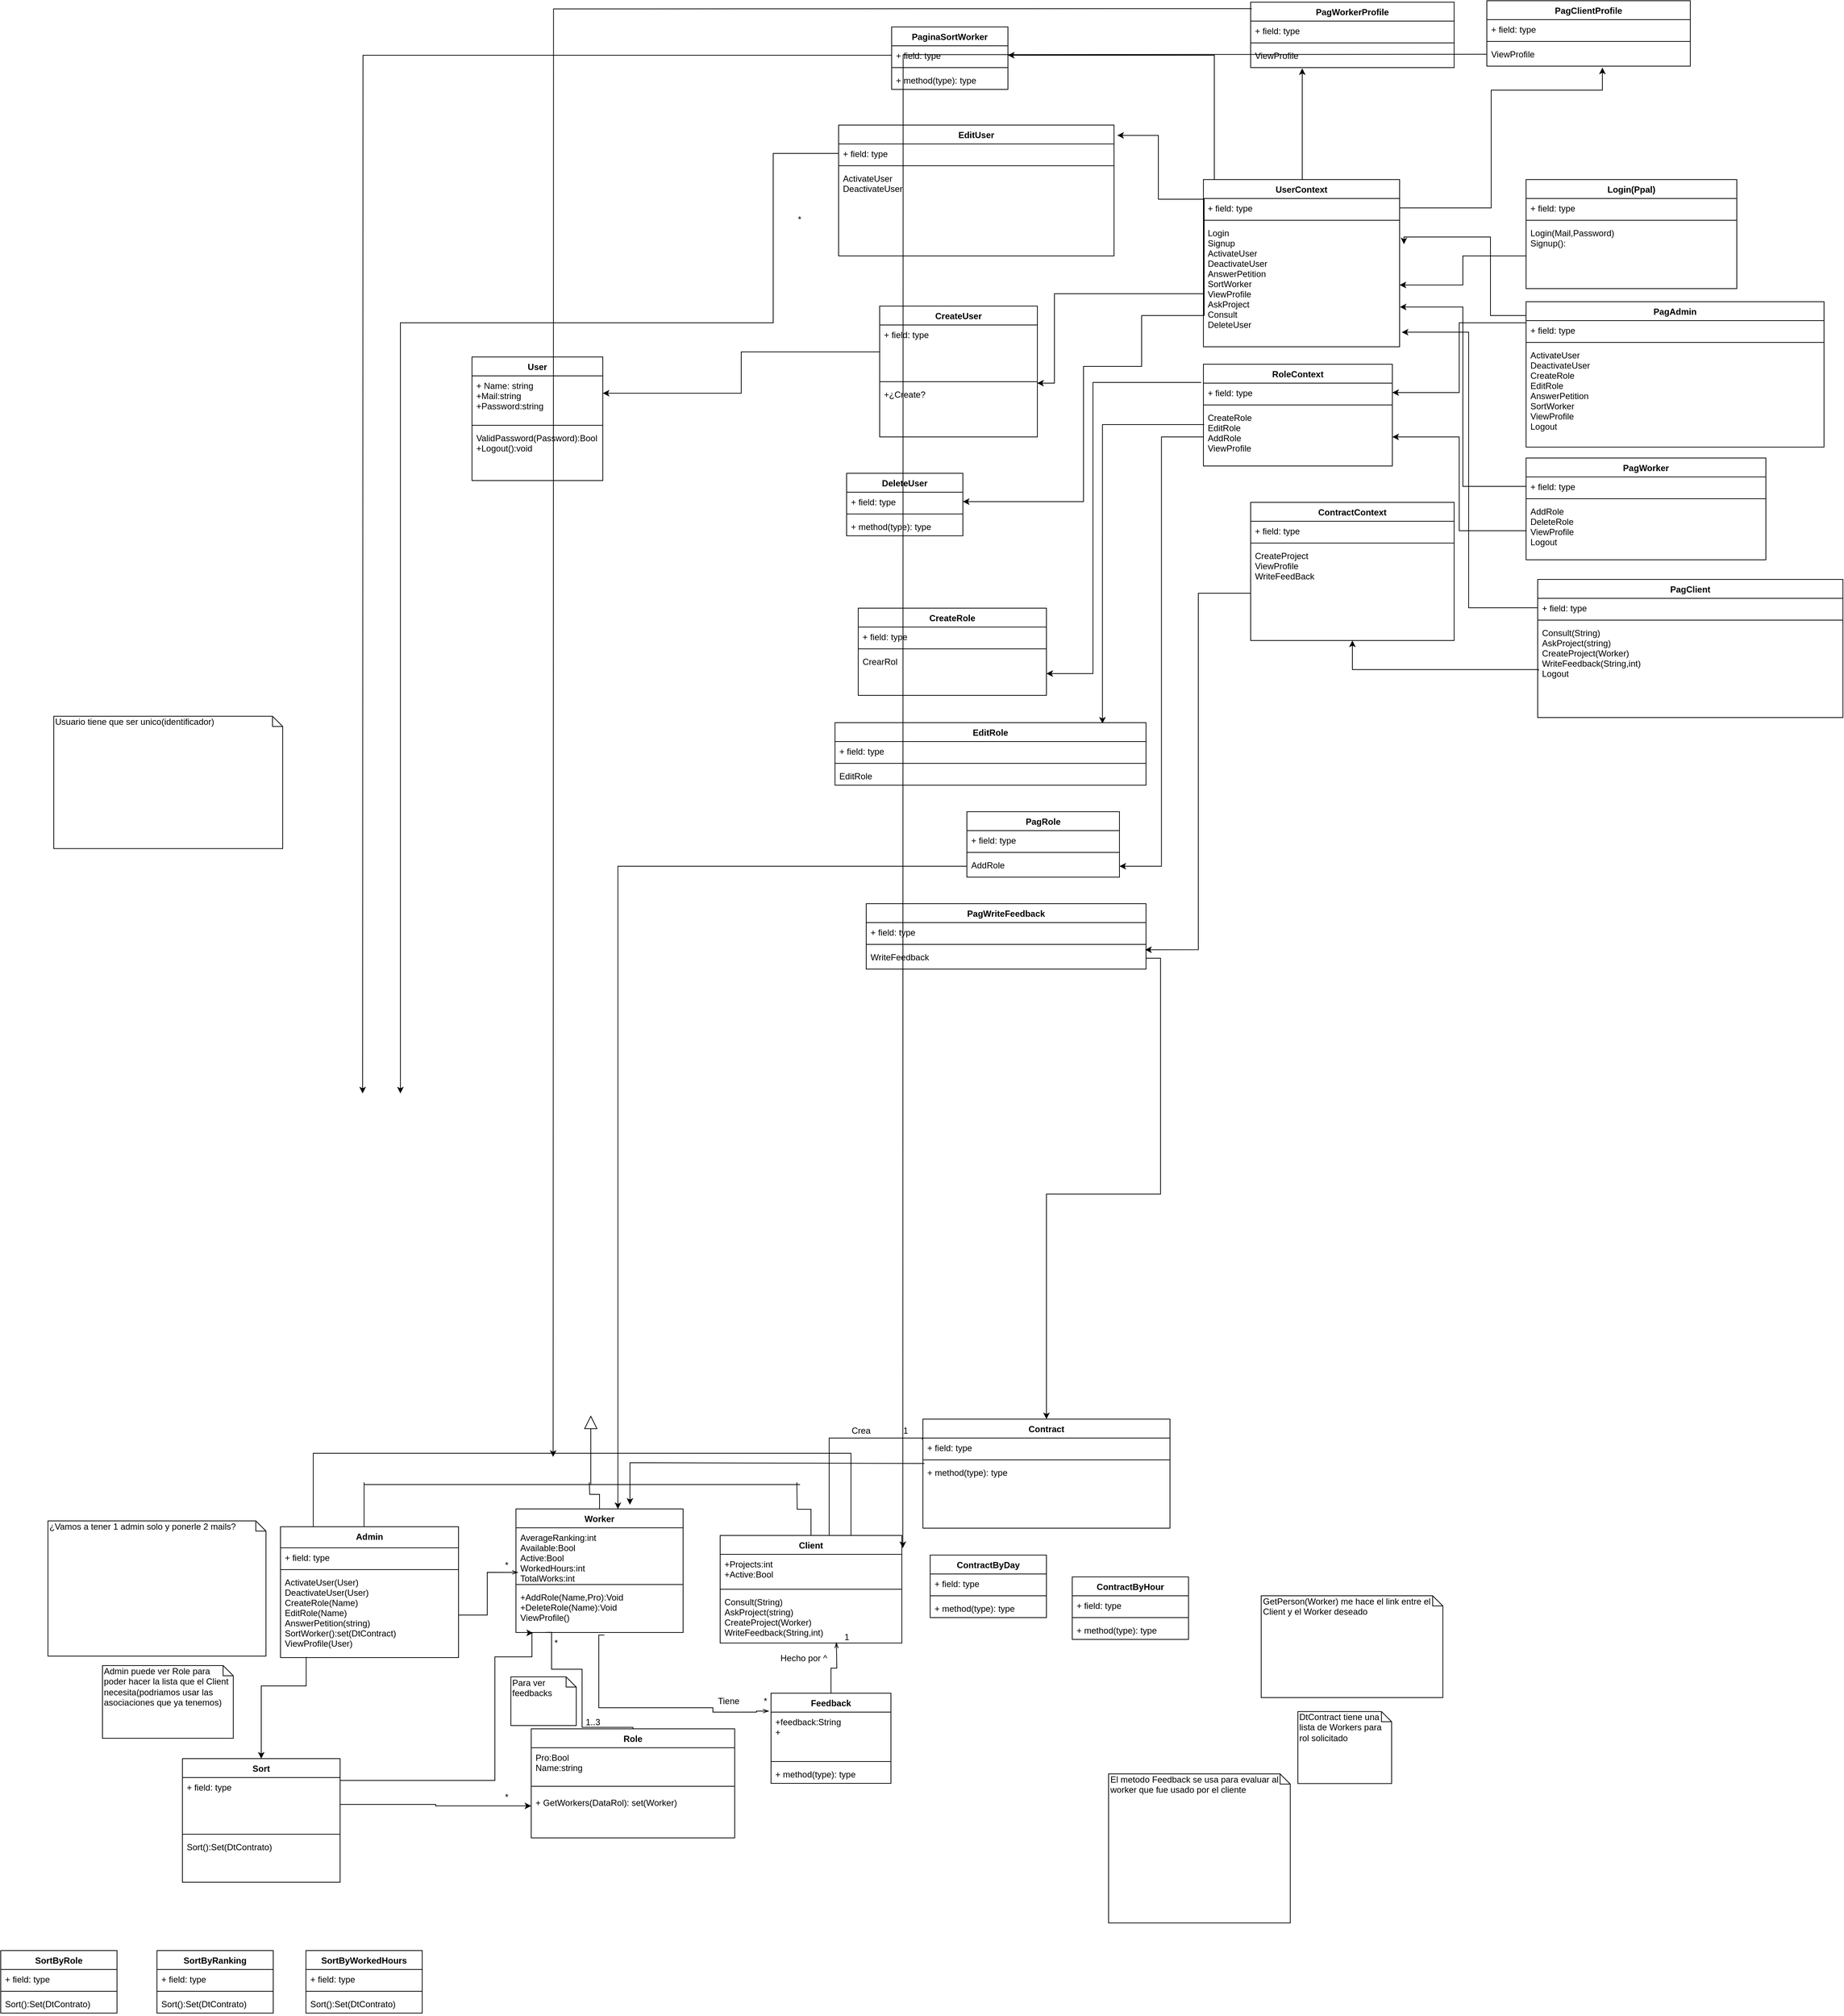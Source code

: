 <mxfile version="10.6.7" type="device"><diagram id="SDJkYluCiTzwaR56uqzN" name="Page-1"><mxGraphModel dx="2346" dy="1721" grid="1" gridSize="10" guides="1" tooltips="1" connect="1" arrows="1" fold="1" page="1" pageScale="1" pageWidth="850" pageHeight="1100" math="0" shadow="0"><root><mxCell id="0"/><mxCell id="1" parent="0"/><mxCell id="5q09OxSUYwtpQelPZ46q-1" value="User" style="swimlane;fontStyle=1;align=center;verticalAlign=top;childLayout=stackLayout;horizontal=1;startSize=26;horizontalStack=0;resizeParent=1;resizeParentMax=0;resizeLast=0;collapsible=1;marginBottom=0;" parent="1" vertex="1"><mxGeometry x="-41.5" y="257" width="180" height="170" as="geometry"/></mxCell><mxCell id="5q09OxSUYwtpQelPZ46q-2" value="+ Name: string&#10;+Mail:string&#10;+Password:string&#10;" style="text;strokeColor=none;fillColor=none;align=left;verticalAlign=top;spacingLeft=4;spacingRight=4;overflow=hidden;rotatable=0;points=[[0,0.5],[1,0.5]];portConstraint=eastwest;" parent="5q09OxSUYwtpQelPZ46q-1" vertex="1"><mxGeometry y="26" width="180" height="64" as="geometry"/></mxCell><mxCell id="5q09OxSUYwtpQelPZ46q-3" value="" style="line;strokeWidth=1;fillColor=none;align=left;verticalAlign=middle;spacingTop=-1;spacingLeft=3;spacingRight=3;rotatable=0;labelPosition=right;points=[];portConstraint=eastwest;" parent="5q09OxSUYwtpQelPZ46q-1" vertex="1"><mxGeometry y="90" width="180" height="8" as="geometry"/></mxCell><mxCell id="5q09OxSUYwtpQelPZ46q-4" value="ValidPassword(Password):Bool&#10;+Logout():void&#10;" style="text;strokeColor=none;fillColor=none;align=left;verticalAlign=top;spacingLeft=4;spacingRight=4;overflow=hidden;rotatable=0;points=[[0,0.5],[1,0.5]];portConstraint=eastwest;" parent="5q09OxSUYwtpQelPZ46q-1" vertex="1"><mxGeometry y="98" width="180" height="72" as="geometry"/></mxCell><mxCell id="5q09OxSUYwtpQelPZ46q-5" value="&lt;br&gt;&lt;br&gt;" style="endArrow=block;endSize=16;endFill=0;html=1;entryX=0.513;entryY=1.069;entryDx=0;entryDy=0;entryPerimeter=0;" parent="1" edge="1"><mxGeometry width="160" relative="1" as="geometry"><mxPoint x="122" y="1808" as="sourcePoint"/><mxPoint x="122" y="1713" as="targetPoint"/></mxGeometry></mxCell><mxCell id="5q09OxSUYwtpQelPZ46q-10" value="" style="endArrow=none;html=1;" parent="1" edge="1"><mxGeometry width="50" height="50" relative="1" as="geometry"><mxPoint x="-190" y="1808" as="sourcePoint"/><mxPoint x="410" y="1808" as="targetPoint"/></mxGeometry></mxCell><mxCell id="5q09OxSUYwtpQelPZ46q-26" value="" style="edgeStyle=orthogonalEdgeStyle;rounded=0;orthogonalLoop=1;jettySize=auto;html=1;endArrow=none;endFill=0;" parent="1" source="5q09OxSUYwtpQelPZ46q-12" edge="1"><mxGeometry relative="1" as="geometry"><mxPoint x="-190" y="1805" as="targetPoint"/><Array as="points"><mxPoint x="-190" y="1815"/></Array></mxGeometry></mxCell><mxCell id="5q09OxSUYwtpQelPZ46q-35" value="" style="edgeStyle=orthogonalEdgeStyle;rounded=0;orthogonalLoop=1;jettySize=auto;html=1;endArrow=none;endFill=0;" parent="1" source="5q09OxSUYwtpQelPZ46q-27" edge="1"><mxGeometry relative="1" as="geometry"><mxPoint x="120" y="1805" as="targetPoint"/></mxGeometry></mxCell><mxCell id="5q09OxSUYwtpQelPZ46q-27" value="Worker" style="swimlane;fontStyle=1;align=center;verticalAlign=top;childLayout=stackLayout;horizontal=1;startSize=26;horizontalStack=0;resizeParent=1;resizeParentMax=0;resizeLast=0;collapsible=1;marginBottom=0;" parent="1" vertex="1"><mxGeometry x="19" y="1841.5" width="230" height="170" as="geometry"/></mxCell><mxCell id="5q09OxSUYwtpQelPZ46q-28" value="AverageRanking:int&#10;Available:Bool&#10;Active:Bool&#10;WorkedHours:int&#10;TotalWorks:int&#10;&#10;" style="text;strokeColor=none;fillColor=none;align=left;verticalAlign=top;spacingLeft=4;spacingRight=4;overflow=hidden;rotatable=0;points=[[0,0.5],[1,0.5]];portConstraint=eastwest;" parent="5q09OxSUYwtpQelPZ46q-27" vertex="1"><mxGeometry y="26" width="230" height="74" as="geometry"/></mxCell><mxCell id="5q09OxSUYwtpQelPZ46q-29" value="" style="line;strokeWidth=1;fillColor=none;align=left;verticalAlign=middle;spacingTop=-1;spacingLeft=3;spacingRight=3;rotatable=0;labelPosition=right;points=[];portConstraint=eastwest;" parent="5q09OxSUYwtpQelPZ46q-27" vertex="1"><mxGeometry y="100" width="230" height="8" as="geometry"/></mxCell><mxCell id="5q09OxSUYwtpQelPZ46q-30" value="+AddRole(Name,Pro):Void&#10;+DeleteRole(Name):Void&#10;ViewProfile()" style="text;strokeColor=none;fillColor=none;align=left;verticalAlign=top;spacingLeft=4;spacingRight=4;overflow=hidden;rotatable=0;points=[[0,0.5],[1,0.5]];portConstraint=eastwest;" parent="5q09OxSUYwtpQelPZ46q-27" vertex="1"><mxGeometry y="108" width="230" height="62" as="geometry"/></mxCell><mxCell id="5q09OxSUYwtpQelPZ46q-89" style="edgeStyle=orthogonalEdgeStyle;rounded=0;orthogonalLoop=1;jettySize=auto;html=1;exitX=0.5;exitY=0;exitDx=0;exitDy=0;startArrow=none;startFill=0;endArrow=none;endFill=0;" parent="1" source="5q09OxSUYwtpQelPZ46q-36" edge="1"><mxGeometry relative="1" as="geometry"><mxPoint x="405.529" y="1805" as="targetPoint"/></mxGeometry></mxCell><mxCell id="k8MaMHGygyyiRWq4Le-P-3" style="edgeStyle=orthogonalEdgeStyle;rounded=0;orthogonalLoop=1;jettySize=auto;html=1;exitX=0.75;exitY=0;exitDx=0;exitDy=0;entryX=0.184;entryY=0.009;entryDx=0;entryDy=0;entryPerimeter=0;endArrow=none;endFill=0;" parent="1" source="5q09OxSUYwtpQelPZ46q-36" target="5q09OxSUYwtpQelPZ46q-12" edge="1"><mxGeometry relative="1" as="geometry"><Array as="points"><mxPoint x="480" y="1765"/><mxPoint x="-260" y="1765"/></Array></mxGeometry></mxCell><mxCell id="50Mh4U7ZmOXtQYmtyxgU-5" style="edgeStyle=orthogonalEdgeStyle;rounded=0;orthogonalLoop=1;jettySize=auto;html=1;entryX=-0.002;entryY=0.088;entryDx=0;entryDy=0;entryPerimeter=0;endArrow=none;endFill=0;" parent="1" source="5q09OxSUYwtpQelPZ46q-36" target="50Mh4U7ZmOXtQYmtyxgU-2" edge="1"><mxGeometry relative="1" as="geometry"><mxPoint x="559" y="1744" as="targetPoint"/><Array as="points"><mxPoint x="450" y="1744"/><mxPoint x="578" y="1744"/></Array></mxGeometry></mxCell><mxCell id="5q09OxSUYwtpQelPZ46q-36" value="Client" style="swimlane;fontStyle=1;align=center;verticalAlign=top;childLayout=stackLayout;horizontal=1;startSize=26;horizontalStack=0;resizeParent=1;resizeParentMax=0;resizeLast=0;collapsible=1;marginBottom=0;" parent="1" vertex="1"><mxGeometry x="300" y="1878" width="250" height="148" as="geometry"/></mxCell><mxCell id="5q09OxSUYwtpQelPZ46q-37" value="+Projects:int&#10;+Active:Bool&#10;" style="text;strokeColor=none;fillColor=none;align=left;verticalAlign=top;spacingLeft=4;spacingRight=4;overflow=hidden;rotatable=0;points=[[0,0.5],[1,0.5]];portConstraint=eastwest;" parent="5q09OxSUYwtpQelPZ46q-36" vertex="1"><mxGeometry y="26" width="250" height="44" as="geometry"/></mxCell><mxCell id="5q09OxSUYwtpQelPZ46q-38" value="" style="line;strokeWidth=1;fillColor=none;align=left;verticalAlign=middle;spacingTop=-1;spacingLeft=3;spacingRight=3;rotatable=0;labelPosition=right;points=[];portConstraint=eastwest;" parent="5q09OxSUYwtpQelPZ46q-36" vertex="1"><mxGeometry y="70" width="250" height="8" as="geometry"/></mxCell><mxCell id="5q09OxSUYwtpQelPZ46q-39" value="Consult(String)&#10;AskProject(string)&#10;CreateProject(Worker)&#10;WriteFeedback(String,int)&#10;&#10;" style="text;strokeColor=none;fillColor=none;align=left;verticalAlign=top;spacingLeft=4;spacingRight=4;overflow=hidden;rotatable=0;points=[[0,0.5],[1,0.5]];portConstraint=eastwest;" parent="5q09OxSUYwtpQelPZ46q-36" vertex="1"><mxGeometry y="78" width="250" height="70" as="geometry"/></mxCell><mxCell id="5q09OxSUYwtpQelPZ46q-85" style="edgeStyle=orthogonalEdgeStyle;rounded=0;orthogonalLoop=1;jettySize=auto;html=1;exitX=0.5;exitY=0;exitDx=0;exitDy=0;entryX=0.177;entryY=0.997;entryDx=0;entryDy=0;entryPerimeter=0;startArrow=none;startFill=0;endArrow=none;endFill=0;" parent="1" source="5q09OxSUYwtpQelPZ46q-53" target="5q09OxSUYwtpQelPZ46q-30" edge="1"><mxGeometry relative="1" as="geometry"><Array as="points"><mxPoint x="110" y="2142"/><mxPoint x="110" y="2062"/><mxPoint x="68" y="2062"/></Array></mxGeometry></mxCell><mxCell id="5q09OxSUYwtpQelPZ46q-62" value="1..3" style="text;html=1;resizable=0;points=[];autosize=1;align=left;verticalAlign=top;spacingTop=-4;" parent="1" vertex="1"><mxGeometry x="113" y="2125" width="40" height="20" as="geometry"/></mxCell><mxCell id="5q09OxSUYwtpQelPZ46q-64" value="Feedback" style="swimlane;fontStyle=1;align=center;verticalAlign=top;childLayout=stackLayout;horizontal=1;startSize=26;horizontalStack=0;resizeParent=1;resizeParentMax=0;resizeLast=0;collapsible=1;marginBottom=0;" parent="1" vertex="1"><mxGeometry x="370" y="2095" width="165" height="124" as="geometry"/></mxCell><mxCell id="5q09OxSUYwtpQelPZ46q-65" value="+feedback:String&#10;+&#10;" style="text;strokeColor=none;fillColor=none;align=left;verticalAlign=top;spacingLeft=4;spacingRight=4;overflow=hidden;rotatable=0;points=[[0,0.5],[1,0.5]];portConstraint=eastwest;" parent="5q09OxSUYwtpQelPZ46q-64" vertex="1"><mxGeometry y="26" width="165" height="64" as="geometry"/></mxCell><mxCell id="5q09OxSUYwtpQelPZ46q-66" value="" style="line;strokeWidth=1;fillColor=none;align=left;verticalAlign=middle;spacingTop=-1;spacingLeft=3;spacingRight=3;rotatable=0;labelPosition=right;points=[];portConstraint=eastwest;" parent="5q09OxSUYwtpQelPZ46q-64" vertex="1"><mxGeometry y="90" width="165" height="8" as="geometry"/></mxCell><mxCell id="5q09OxSUYwtpQelPZ46q-67" value="+ method(type): type" style="text;strokeColor=none;fillColor=none;align=left;verticalAlign=top;spacingLeft=4;spacingRight=4;overflow=hidden;rotatable=0;points=[[0,0.5],[1,0.5]];portConstraint=eastwest;" parent="5q09OxSUYwtpQelPZ46q-64" vertex="1"><mxGeometry y="98" width="165" height="26" as="geometry"/></mxCell><mxCell id="5q09OxSUYwtpQelPZ46q-75" value="*" style="text;html=1;resizable=0;points=[];autosize=1;align=left;verticalAlign=top;spacingTop=-4;" parent="1" vertex="1"><mxGeometry x="358" y="2096" width="20" height="20" as="geometry"/></mxCell><mxCell id="5q09OxSUYwtpQelPZ46q-76" value="Hecho por ^" style="text;html=1;resizable=0;points=[];autosize=1;align=left;verticalAlign=top;spacingTop=-4;" parent="1" vertex="1"><mxGeometry x="381" y="2037" width="80" height="20" as="geometry"/></mxCell><mxCell id="5q09OxSUYwtpQelPZ46q-77" value="Tiene&amp;nbsp;" style="text;html=1;resizable=0;points=[];autosize=1;align=left;verticalAlign=top;spacingTop=-4;" parent="1" vertex="1"><mxGeometry x="295" y="2096" width="50" height="20" as="geometry"/></mxCell><mxCell id="5q09OxSUYwtpQelPZ46q-87" style="edgeStyle=orthogonalEdgeStyle;rounded=0;orthogonalLoop=1;jettySize=auto;html=1;exitX=1;exitY=0.5;exitDx=0;exitDy=0;entryX=0.013;entryY=0.829;entryDx=0;entryDy=0;entryPerimeter=0;startArrow=none;startFill=0;endArrow=openThin;endFill=0;" parent="1" source="5q09OxSUYwtpQelPZ46q-15" target="5q09OxSUYwtpQelPZ46q-28" edge="1"><mxGeometry relative="1" as="geometry"/></mxCell><mxCell id="5q09OxSUYwtpQelPZ46q-88" value="*" style="text;html=1;resizable=0;points=[];autosize=1;align=left;verticalAlign=top;spacingTop=-4;" parent="1" vertex="1"><mxGeometry x="2" y="1909" width="20" height="20" as="geometry"/></mxCell><mxCell id="5q09OxSUYwtpQelPZ46q-90" value="DtContract&amp;nbsp;tiene una lista de Workers para rol solicitado" style="shape=note;whiteSpace=wrap;html=1;size=14;verticalAlign=top;align=left;spacingTop=-6;" parent="1" vertex="1"><mxGeometry x="1095" y="2120.229" width="129" height="99" as="geometry"/></mxCell><mxCell id="TyFhL4nCGPg7oJpDTBno-4" value="Admin puede ver Role para poder hacer la lista que el Client necesita(podriamos usar las asociaciones que ya tenemos)" style="shape=note;whiteSpace=wrap;html=1;size=14;verticalAlign=top;align=left;spacingTop=-6;" parent="1" vertex="1"><mxGeometry x="-550" y="2057" width="180" height="100" as="geometry"/></mxCell><mxCell id="5q09OxSUYwtpQelPZ46q-73" value="1" style="text;html=1;resizable=0;points=[];autosize=1;align=left;verticalAlign=top;spacingTop=-4;" parent="1" vertex="1"><mxGeometry x="469" y="2007.5" width="20" height="20" as="geometry"/></mxCell><mxCell id="TyFhL4nCGPg7oJpDTBno-5" style="edgeStyle=orthogonalEdgeStyle;rounded=0;orthogonalLoop=1;jettySize=auto;html=1;exitX=0.5;exitY=0;exitDx=0;exitDy=0;startArrow=none;startFill=0;endArrow=openThin;endFill=0;" parent="1" source="5q09OxSUYwtpQelPZ46q-64" edge="1"><mxGeometry relative="1" as="geometry"><mxPoint x="410" y="2099" as="sourcePoint"/><mxPoint x="460" y="2025" as="targetPoint"/></mxGeometry></mxCell><mxCell id="k8MaMHGygyyiRWq4Le-P-5" value="El metodo Feedback se usa para evaluar al worker que fue usado por el cliente" style="shape=note;whiteSpace=wrap;html=1;size=14;verticalAlign=top;align=left;spacingTop=-6;" parent="1" vertex="1"><mxGeometry x="834.5" y="2206" width="250" height="205" as="geometry"/></mxCell><mxCell id="k8MaMHGygyyiRWq4Le-P-8" value="GetPerson(Worker) me hace el link entre el Client y el Worker deseado" style="shape=note;whiteSpace=wrap;html=1;size=14;verticalAlign=top;align=left;spacingTop=-6;" parent="1" vertex="1"><mxGeometry x="1044.5" y="1961" width="250" height="140" as="geometry"/></mxCell><mxCell id="k8MaMHGygyyiRWq4Le-P-9" value="Usuario tiene que ser unico(identificador)" style="shape=note;whiteSpace=wrap;html=1;size=14;verticalAlign=top;align=left;spacingTop=-6;" parent="1" vertex="1"><mxGeometry x="-617" y="751.214" width="315" height="182" as="geometry"/></mxCell><mxCell id="k8MaMHGygyyiRWq4Le-P-13" style="edgeStyle=orthogonalEdgeStyle;rounded=0;orthogonalLoop=1;jettySize=auto;html=1;entryX=0.529;entryY=1.057;entryDx=0;entryDy=0;entryPerimeter=0;startArrow=openThin;startFill=0;endArrow=none;endFill=0;exitX=-0.017;exitY=-0.022;exitDx=0;exitDy=0;exitPerimeter=0;" parent="1" source="5q09OxSUYwtpQelPZ46q-65" target="5q09OxSUYwtpQelPZ46q-30" edge="1"><mxGeometry relative="1" as="geometry"><mxPoint x="310" y="2120" as="sourcePoint"/><Array as="points"><mxPoint x="350" y="2119"/><mxPoint x="350" y="2121"/><mxPoint x="290" y="2121"/><mxPoint x="290" y="2115"/><mxPoint x="133" y="2115"/></Array></mxGeometry></mxCell><mxCell id="k8MaMHGygyyiRWq4Le-P-15" value="" style="group" parent="1" vertex="1" connectable="0"><mxGeometry x="-305" y="1866" width="625" height="500" as="geometry"/></mxCell><mxCell id="5q09OxSUYwtpQelPZ46q-12" value="Admin" style="swimlane;fontStyle=1;align=center;verticalAlign=top;childLayout=stackLayout;horizontal=1;startSize=29;horizontalStack=0;resizeParent=1;resizeParentMax=0;resizeLast=0;collapsible=1;marginBottom=0;" parent="k8MaMHGygyyiRWq4Le-P-15" vertex="1"><mxGeometry width="245" height="180" as="geometry"/></mxCell><mxCell id="5q09OxSUYwtpQelPZ46q-13" value="+ field: type" style="text;strokeColor=none;fillColor=none;align=left;verticalAlign=top;spacingLeft=4;spacingRight=4;overflow=hidden;rotatable=0;points=[[0,0.5],[1,0.5]];portConstraint=eastwest;" parent="5q09OxSUYwtpQelPZ46q-12" vertex="1"><mxGeometry y="29" width="245" height="26" as="geometry"/></mxCell><mxCell id="5q09OxSUYwtpQelPZ46q-14" value="" style="line;strokeWidth=1;fillColor=none;align=left;verticalAlign=middle;spacingTop=-1;spacingLeft=3;spacingRight=3;rotatable=0;labelPosition=right;points=[];portConstraint=eastwest;" parent="5q09OxSUYwtpQelPZ46q-12" vertex="1"><mxGeometry y="55" width="245" height="8" as="geometry"/></mxCell><mxCell id="5q09OxSUYwtpQelPZ46q-15" value="ActivateUser(User)&#10;DeactivateUser(User)&#10;CreateRole(Name)&#10;EditRole(Name)&#10;AnswerPetition(string)&#10;SortWorker():set(DtContract)&#10;ViewProfile(User)&#10;&#10;" style="text;strokeColor=none;fillColor=none;align=left;verticalAlign=top;spacingLeft=4;spacingRight=4;overflow=hidden;rotatable=0;points=[[0,0.5],[1,0.5]];portConstraint=eastwest;" parent="5q09OxSUYwtpQelPZ46q-12" vertex="1"><mxGeometry y="63" width="245" height="117" as="geometry"/></mxCell><mxCell id="5q09OxSUYwtpQelPZ46q-53" value="Role" style="swimlane;fontStyle=1;align=center;verticalAlign=top;childLayout=stackLayout;horizontal=1;startSize=26;horizontalStack=0;resizeParent=1;resizeParentMax=0;resizeLast=0;collapsible=1;marginBottom=0;" parent="k8MaMHGygyyiRWq4Le-P-15" vertex="1"><mxGeometry x="345" y="278" width="280" height="150" as="geometry"/></mxCell><mxCell id="5q09OxSUYwtpQelPZ46q-54" value="Pro:Bool&#10;Name:string&#10;" style="text;strokeColor=none;fillColor=none;align=left;verticalAlign=top;spacingLeft=4;spacingRight=4;overflow=hidden;rotatable=0;points=[[0,0.5],[1,0.5]];portConstraint=eastwest;" parent="5q09OxSUYwtpQelPZ46q-53" vertex="1"><mxGeometry y="26" width="280" height="44" as="geometry"/></mxCell><mxCell id="5q09OxSUYwtpQelPZ46q-55" value="" style="line;strokeWidth=1;fillColor=none;align=left;verticalAlign=middle;spacingTop=-1;spacingLeft=3;spacingRight=3;rotatable=0;labelPosition=right;points=[];portConstraint=eastwest;" parent="5q09OxSUYwtpQelPZ46q-53" vertex="1"><mxGeometry y="70" width="280" height="18" as="geometry"/></mxCell><mxCell id="5q09OxSUYwtpQelPZ46q-56" value="+ GetWorkers(DataRol): set(Worker)&#10;&#10;" style="text;strokeColor=none;fillColor=none;align=left;verticalAlign=top;spacingLeft=4;spacingRight=4;overflow=hidden;rotatable=0;points=[[0,0.5],[1,0.5]];portConstraint=eastwest;" parent="5q09OxSUYwtpQelPZ46q-53" vertex="1"><mxGeometry y="88" width="280" height="62" as="geometry"/></mxCell><mxCell id="k8MaMHGygyyiRWq4Le-P-14" value="*" style="text;html=1;resizable=0;points=[];autosize=1;align=left;verticalAlign=top;spacingTop=-4;" parent="k8MaMHGygyyiRWq4Le-P-15" vertex="1"><mxGeometry x="307" y="362" width="20" height="20" as="geometry"/></mxCell><mxCell id="TyFhL4nCGPg7oJpDTBno-1" value="Para ver feedbacks" style="shape=note;whiteSpace=wrap;html=1;size=14;verticalAlign=top;align=left;spacingTop=-6;" parent="k8MaMHGygyyiRWq4Le-P-15" vertex="1"><mxGeometry x="317" y="206.5" width="90" height="67" as="geometry"/></mxCell><mxCell id="5q09OxSUYwtpQelPZ46q-63" value="*" style="text;html=1;resizable=0;points=[];autosize=1;align=left;verticalAlign=top;spacingTop=-4;" parent="k8MaMHGygyyiRWq4Le-P-15" vertex="1"><mxGeometry x="375" y="150" width="20" height="20" as="geometry"/></mxCell><mxCell id="k8MaMHGygyyiRWq4Le-P-21" value="¿Vamos a tener 1 admin solo y ponerle 2 mails?" style="shape=note;whiteSpace=wrap;html=1;size=14;verticalAlign=top;align=left;spacingTop=-6;" parent="1" vertex="1"><mxGeometry x="-625" y="1858" width="300" height="186" as="geometry"/></mxCell><mxCell id="50Mh4U7ZmOXtQYmtyxgU-26" style="edgeStyle=orthogonalEdgeStyle;rounded=0;orthogonalLoop=1;jettySize=auto;html=1;entryX=0.144;entryY=0.994;entryDx=0;entryDy=0;entryPerimeter=0;startArrow=classic;startFill=1;endArrow=none;endFill=0;" parent="1" source="kARqLUttwAQogrcN5J3Q-1" target="5q09OxSUYwtpQelPZ46q-15" edge="1"><mxGeometry relative="1" as="geometry"><Array as="points"><mxPoint x="-331" y="2085"/><mxPoint x="-270" y="2085"/></Array></mxGeometry></mxCell><mxCell id="kARqLUttwAQogrcN5J3Q-1" value="Sort" style="swimlane;fontStyle=1;align=center;verticalAlign=top;childLayout=stackLayout;horizontal=1;startSize=26;horizontalStack=0;resizeParent=1;resizeParentMax=0;resizeLast=0;collapsible=1;marginBottom=0;" parent="1" vertex="1"><mxGeometry x="-440" y="2185" width="217" height="170" as="geometry"/></mxCell><mxCell id="kARqLUttwAQogrcN5J3Q-2" value="+ field: type&#10;" style="text;strokeColor=none;fillColor=none;align=left;verticalAlign=top;spacingLeft=4;spacingRight=4;overflow=hidden;rotatable=0;points=[[0,0.5],[1,0.5]];portConstraint=eastwest;" parent="kARqLUttwAQogrcN5J3Q-1" vertex="1"><mxGeometry y="26" width="217" height="74" as="geometry"/></mxCell><mxCell id="kARqLUttwAQogrcN5J3Q-3" value="" style="line;strokeWidth=1;fillColor=none;align=left;verticalAlign=middle;spacingTop=-1;spacingLeft=3;spacingRight=3;rotatable=0;labelPosition=right;points=[];portConstraint=eastwest;" parent="kARqLUttwAQogrcN5J3Q-1" vertex="1"><mxGeometry y="100" width="217" height="8" as="geometry"/></mxCell><mxCell id="kARqLUttwAQogrcN5J3Q-4" value="Sort():Set(DtContrato)&#10;" style="text;strokeColor=none;fillColor=none;align=left;verticalAlign=top;spacingLeft=4;spacingRight=4;overflow=hidden;rotatable=0;points=[[0,0.5],[1,0.5]];portConstraint=eastwest;" parent="kARqLUttwAQogrcN5J3Q-1" vertex="1"><mxGeometry y="108" width="217" height="62" as="geometry"/></mxCell><mxCell id="kARqLUttwAQogrcN5J3Q-12" value="CreateUser" style="swimlane;fontStyle=1;align=center;verticalAlign=top;childLayout=stackLayout;horizontal=1;startSize=26;horizontalStack=0;resizeParent=1;resizeParentMax=0;resizeLast=0;collapsible=1;marginBottom=0;" parent="1" vertex="1"><mxGeometry x="519.5" y="187" width="217" height="180" as="geometry"/></mxCell><mxCell id="kARqLUttwAQogrcN5J3Q-13" value="+ field: type&#10;&#10;" style="text;strokeColor=none;fillColor=none;align=left;verticalAlign=top;spacingLeft=4;spacingRight=4;overflow=hidden;rotatable=0;points=[[0,0.5],[1,0.5]];portConstraint=eastwest;" parent="kARqLUttwAQogrcN5J3Q-12" vertex="1"><mxGeometry y="26" width="217" height="74" as="geometry"/></mxCell><mxCell id="kARqLUttwAQogrcN5J3Q-14" value="" style="line;strokeWidth=1;fillColor=none;align=left;verticalAlign=middle;spacingTop=-1;spacingLeft=3;spacingRight=3;rotatable=0;labelPosition=right;points=[];portConstraint=eastwest;" parent="kARqLUttwAQogrcN5J3Q-12" vertex="1"><mxGeometry y="100" width="217" height="8" as="geometry"/></mxCell><mxCell id="kARqLUttwAQogrcN5J3Q-15" value="+¿Create?&#10;" style="text;strokeColor=none;fillColor=none;align=left;verticalAlign=top;spacingLeft=4;spacingRight=4;overflow=hidden;rotatable=0;points=[[0,0.5],[1,0.5]];portConstraint=eastwest;" parent="kARqLUttwAQogrcN5J3Q-12" vertex="1"><mxGeometry y="108" width="217" height="72" as="geometry"/></mxCell><mxCell id="50Mh4U7ZmOXtQYmtyxgU-1" value="Contract" style="swimlane;fontStyle=1;align=center;verticalAlign=top;childLayout=stackLayout;horizontal=1;startSize=26;horizontalStack=0;resizeParent=1;resizeParentMax=0;resizeLast=0;collapsible=1;marginBottom=0;" parent="1" vertex="1"><mxGeometry x="579" y="1718" width="340" height="150" as="geometry"/></mxCell><mxCell id="50Mh4U7ZmOXtQYmtyxgU-2" value="+ field: type" style="text;strokeColor=none;fillColor=none;align=left;verticalAlign=top;spacingLeft=4;spacingRight=4;overflow=hidden;rotatable=0;points=[[0,0.5],[1,0.5]];portConstraint=eastwest;" parent="50Mh4U7ZmOXtQYmtyxgU-1" vertex="1"><mxGeometry y="26" width="340" height="26" as="geometry"/></mxCell><mxCell id="50Mh4U7ZmOXtQYmtyxgU-3" value="" style="line;strokeWidth=1;fillColor=none;align=left;verticalAlign=middle;spacingTop=-1;spacingLeft=3;spacingRight=3;rotatable=0;labelPosition=right;points=[];portConstraint=eastwest;" parent="50Mh4U7ZmOXtQYmtyxgU-1" vertex="1"><mxGeometry y="52" width="340" height="8" as="geometry"/></mxCell><mxCell id="50Mh4U7ZmOXtQYmtyxgU-4" value="+ method(type): type" style="text;strokeColor=none;fillColor=none;align=left;verticalAlign=top;spacingLeft=4;spacingRight=4;overflow=hidden;rotatable=0;points=[[0,0.5],[1,0.5]];portConstraint=eastwest;" parent="50Mh4U7ZmOXtQYmtyxgU-1" vertex="1"><mxGeometry y="60" width="340" height="90" as="geometry"/></mxCell><mxCell id="50Mh4U7ZmOXtQYmtyxgU-6" value="Crea" style="text;html=1;resizable=0;points=[];autosize=1;align=left;verticalAlign=top;spacingTop=-4;" parent="1" vertex="1"><mxGeometry x="478.5" y="1724" width="40" height="20" as="geometry"/></mxCell><mxCell id="50Mh4U7ZmOXtQYmtyxgU-7" value="1" style="text;html=1;resizable=0;points=[];autosize=1;align=left;verticalAlign=top;spacingTop=-4;" parent="1" vertex="1"><mxGeometry x="550" y="1724" width="20" height="20" as="geometry"/></mxCell><mxCell id="50Mh4U7ZmOXtQYmtyxgU-8" style="edgeStyle=orthogonalEdgeStyle;rounded=0;orthogonalLoop=1;jettySize=auto;html=1;exitX=0.006;exitY=0.011;exitDx=0;exitDy=0;entryX=0.682;entryY=-0.034;entryDx=0;entryDy=0;entryPerimeter=0;exitPerimeter=0;" parent="1" source="50Mh4U7ZmOXtQYmtyxgU-4" target="5q09OxSUYwtpQelPZ46q-27" edge="1"><mxGeometry relative="1" as="geometry"><mxPoint x="560" y="1778" as="sourcePoint"/><Array as="points"><mxPoint x="581" y="1778"/><mxPoint x="176" y="1778"/></Array></mxGeometry></mxCell><mxCell id="50Mh4U7ZmOXtQYmtyxgU-10" value="SortByRole" style="swimlane;fontStyle=1;align=center;verticalAlign=top;childLayout=stackLayout;horizontal=1;startSize=26;horizontalStack=0;resizeParent=1;resizeParentMax=0;resizeLast=0;collapsible=1;marginBottom=0;" parent="1" vertex="1"><mxGeometry x="-690" y="2449" width="160" height="86" as="geometry"/></mxCell><mxCell id="50Mh4U7ZmOXtQYmtyxgU-11" value="+ field: type" style="text;strokeColor=none;fillColor=none;align=left;verticalAlign=top;spacingLeft=4;spacingRight=4;overflow=hidden;rotatable=0;points=[[0,0.5],[1,0.5]];portConstraint=eastwest;" parent="50Mh4U7ZmOXtQYmtyxgU-10" vertex="1"><mxGeometry y="26" width="160" height="26" as="geometry"/></mxCell><mxCell id="50Mh4U7ZmOXtQYmtyxgU-12" value="" style="line;strokeWidth=1;fillColor=none;align=left;verticalAlign=middle;spacingTop=-1;spacingLeft=3;spacingRight=3;rotatable=0;labelPosition=right;points=[];portConstraint=eastwest;" parent="50Mh4U7ZmOXtQYmtyxgU-10" vertex="1"><mxGeometry y="52" width="160" height="8" as="geometry"/></mxCell><mxCell id="50Mh4U7ZmOXtQYmtyxgU-13" value="Sort():Set(DtContrato)" style="text;strokeColor=none;fillColor=none;align=left;verticalAlign=top;spacingLeft=4;spacingRight=4;overflow=hidden;rotatable=0;points=[[0,0.5],[1,0.5]];portConstraint=eastwest;" parent="50Mh4U7ZmOXtQYmtyxgU-10" vertex="1"><mxGeometry y="60" width="160" height="26" as="geometry"/></mxCell><mxCell id="50Mh4U7ZmOXtQYmtyxgU-14" value="SortByRanking" style="swimlane;fontStyle=1;align=center;verticalAlign=top;childLayout=stackLayout;horizontal=1;startSize=26;horizontalStack=0;resizeParent=1;resizeParentMax=0;resizeLast=0;collapsible=1;marginBottom=0;" parent="1" vertex="1"><mxGeometry x="-475" y="2449" width="160" height="86" as="geometry"/></mxCell><mxCell id="50Mh4U7ZmOXtQYmtyxgU-15" value="+ field: type" style="text;strokeColor=none;fillColor=none;align=left;verticalAlign=top;spacingLeft=4;spacingRight=4;overflow=hidden;rotatable=0;points=[[0,0.5],[1,0.5]];portConstraint=eastwest;" parent="50Mh4U7ZmOXtQYmtyxgU-14" vertex="1"><mxGeometry y="26" width="160" height="26" as="geometry"/></mxCell><mxCell id="50Mh4U7ZmOXtQYmtyxgU-16" value="" style="line;strokeWidth=1;fillColor=none;align=left;verticalAlign=middle;spacingTop=-1;spacingLeft=3;spacingRight=3;rotatable=0;labelPosition=right;points=[];portConstraint=eastwest;" parent="50Mh4U7ZmOXtQYmtyxgU-14" vertex="1"><mxGeometry y="52" width="160" height="8" as="geometry"/></mxCell><mxCell id="50Mh4U7ZmOXtQYmtyxgU-17" value="Sort():Set(DtContrato)" style="text;strokeColor=none;fillColor=none;align=left;verticalAlign=top;spacingLeft=4;spacingRight=4;overflow=hidden;rotatable=0;points=[[0,0.5],[1,0.5]];portConstraint=eastwest;" parent="50Mh4U7ZmOXtQYmtyxgU-14" vertex="1"><mxGeometry y="60" width="160" height="26" as="geometry"/></mxCell><mxCell id="50Mh4U7ZmOXtQYmtyxgU-18" value="SortByWorkedHours" style="swimlane;fontStyle=1;align=center;verticalAlign=top;childLayout=stackLayout;horizontal=1;startSize=26;horizontalStack=0;resizeParent=1;resizeParentMax=0;resizeLast=0;collapsible=1;marginBottom=0;" parent="1" vertex="1"><mxGeometry x="-270" y="2449" width="160" height="86" as="geometry"/></mxCell><mxCell id="50Mh4U7ZmOXtQYmtyxgU-19" value="+ field: type" style="text;strokeColor=none;fillColor=none;align=left;verticalAlign=top;spacingLeft=4;spacingRight=4;overflow=hidden;rotatable=0;points=[[0,0.5],[1,0.5]];portConstraint=eastwest;" parent="50Mh4U7ZmOXtQYmtyxgU-18" vertex="1"><mxGeometry y="26" width="160" height="26" as="geometry"/></mxCell><mxCell id="50Mh4U7ZmOXtQYmtyxgU-20" value="" style="line;strokeWidth=1;fillColor=none;align=left;verticalAlign=middle;spacingTop=-1;spacingLeft=3;spacingRight=3;rotatable=0;labelPosition=right;points=[];portConstraint=eastwest;" parent="50Mh4U7ZmOXtQYmtyxgU-18" vertex="1"><mxGeometry y="52" width="160" height="8" as="geometry"/></mxCell><mxCell id="50Mh4U7ZmOXtQYmtyxgU-21" value="Sort():Set(DtContrato)" style="text;strokeColor=none;fillColor=none;align=left;verticalAlign=top;spacingLeft=4;spacingRight=4;overflow=hidden;rotatable=0;points=[[0,0.5],[1,0.5]];portConstraint=eastwest;" parent="50Mh4U7ZmOXtQYmtyxgU-18" vertex="1"><mxGeometry y="60" width="160" height="26" as="geometry"/></mxCell><mxCell id="50Mh4U7ZmOXtQYmtyxgU-25" style="edgeStyle=orthogonalEdgeStyle;rounded=0;orthogonalLoop=1;jettySize=auto;html=1;exitX=1;exitY=0.5;exitDx=0;exitDy=0;entryX=0;entryY=0.291;entryDx=0;entryDy=0;entryPerimeter=0;startArrow=none;startFill=0;endArrow=classic;endFill=1;" parent="1" source="kARqLUttwAQogrcN5J3Q-2" target="5q09OxSUYwtpQelPZ46q-56" edge="1"><mxGeometry relative="1" as="geometry"/></mxCell><mxCell id="50Mh4U7ZmOXtQYmtyxgU-27" style="edgeStyle=orthogonalEdgeStyle;rounded=0;orthogonalLoop=1;jettySize=auto;html=1;exitX=1;exitY=0.5;exitDx=0;exitDy=0;entryX=0.102;entryY=1.01;entryDx=0;entryDy=0;entryPerimeter=0;startArrow=none;startFill=0;endArrow=classic;endFill=1;" parent="1" source="kARqLUttwAQogrcN5J3Q-2" target="5q09OxSUYwtpQelPZ46q-30" edge="1"><mxGeometry relative="1" as="geometry"><Array as="points"><mxPoint x="-223" y="2215"/><mxPoint x="-10" y="2215"/><mxPoint x="-10" y="2045"/><mxPoint x="41" y="2045"/><mxPoint x="41" y="2012"/></Array></mxGeometry></mxCell><mxCell id="50Mh4U7ZmOXtQYmtyxgU-29" value="ContractByDay" style="swimlane;fontStyle=1;align=center;verticalAlign=top;childLayout=stackLayout;horizontal=1;startSize=26;horizontalStack=0;resizeParent=1;resizeParentMax=0;resizeLast=0;collapsible=1;marginBottom=0;" parent="1" vertex="1"><mxGeometry x="589" y="1905" width="160" height="86" as="geometry"/></mxCell><mxCell id="50Mh4U7ZmOXtQYmtyxgU-30" value="+ field: type" style="text;strokeColor=none;fillColor=none;align=left;verticalAlign=top;spacingLeft=4;spacingRight=4;overflow=hidden;rotatable=0;points=[[0,0.5],[1,0.5]];portConstraint=eastwest;" parent="50Mh4U7ZmOXtQYmtyxgU-29" vertex="1"><mxGeometry y="26" width="160" height="26" as="geometry"/></mxCell><mxCell id="50Mh4U7ZmOXtQYmtyxgU-31" value="" style="line;strokeWidth=1;fillColor=none;align=left;verticalAlign=middle;spacingTop=-1;spacingLeft=3;spacingRight=3;rotatable=0;labelPosition=right;points=[];portConstraint=eastwest;" parent="50Mh4U7ZmOXtQYmtyxgU-29" vertex="1"><mxGeometry y="52" width="160" height="8" as="geometry"/></mxCell><mxCell id="50Mh4U7ZmOXtQYmtyxgU-32" value="+ method(type): type" style="text;strokeColor=none;fillColor=none;align=left;verticalAlign=top;spacingLeft=4;spacingRight=4;overflow=hidden;rotatable=0;points=[[0,0.5],[1,0.5]];portConstraint=eastwest;" parent="50Mh4U7ZmOXtQYmtyxgU-29" vertex="1"><mxGeometry y="60" width="160" height="26" as="geometry"/></mxCell><mxCell id="50Mh4U7ZmOXtQYmtyxgU-33" value="ContractByHour" style="swimlane;fontStyle=1;align=center;verticalAlign=top;childLayout=stackLayout;horizontal=1;startSize=26;horizontalStack=0;resizeParent=1;resizeParentMax=0;resizeLast=0;collapsible=1;marginBottom=0;" parent="1" vertex="1"><mxGeometry x="784.5" y="1935" width="160" height="86" as="geometry"/></mxCell><mxCell id="50Mh4U7ZmOXtQYmtyxgU-34" value="+ field: type" style="text;strokeColor=none;fillColor=none;align=left;verticalAlign=top;spacingLeft=4;spacingRight=4;overflow=hidden;rotatable=0;points=[[0,0.5],[1,0.5]];portConstraint=eastwest;" parent="50Mh4U7ZmOXtQYmtyxgU-33" vertex="1"><mxGeometry y="26" width="160" height="26" as="geometry"/></mxCell><mxCell id="50Mh4U7ZmOXtQYmtyxgU-35" value="" style="line;strokeWidth=1;fillColor=none;align=left;verticalAlign=middle;spacingTop=-1;spacingLeft=3;spacingRight=3;rotatable=0;labelPosition=right;points=[];portConstraint=eastwest;" parent="50Mh4U7ZmOXtQYmtyxgU-33" vertex="1"><mxGeometry y="52" width="160" height="8" as="geometry"/></mxCell><mxCell id="50Mh4U7ZmOXtQYmtyxgU-36" value="+ method(type): type" style="text;strokeColor=none;fillColor=none;align=left;verticalAlign=top;spacingLeft=4;spacingRight=4;overflow=hidden;rotatable=0;points=[[0,0.5],[1,0.5]];portConstraint=eastwest;" parent="50Mh4U7ZmOXtQYmtyxgU-33" vertex="1"><mxGeometry y="60" width="160" height="26" as="geometry"/></mxCell><mxCell id="WKWUwzUZ6VAfUllw7xQe-2" value="*" style="text;html=1;resizable=0;points=[];autosize=1;align=left;verticalAlign=top;spacingTop=-4;" parent="1" vertex="1"><mxGeometry x="404.5" y="58" width="20" height="10" as="geometry"/></mxCell><mxCell id="WKWUwzUZ6VAfUllw7xQe-3" value="Login(Ppal)" style="swimlane;fontStyle=1;align=center;verticalAlign=top;childLayout=stackLayout;horizontal=1;startSize=26;horizontalStack=0;resizeParent=1;resizeParentMax=0;resizeLast=0;collapsible=1;marginBottom=0;" parent="1" vertex="1"><mxGeometry x="1409" y="13" width="290" height="150" as="geometry"/></mxCell><mxCell id="WKWUwzUZ6VAfUllw7xQe-4" value="+ field: type" style="text;strokeColor=none;fillColor=none;align=left;verticalAlign=top;spacingLeft=4;spacingRight=4;overflow=hidden;rotatable=0;points=[[0,0.5],[1,0.5]];portConstraint=eastwest;" parent="WKWUwzUZ6VAfUllw7xQe-3" vertex="1"><mxGeometry y="26" width="290" height="26" as="geometry"/></mxCell><mxCell id="WKWUwzUZ6VAfUllw7xQe-5" value="" style="line;strokeWidth=1;fillColor=none;align=left;verticalAlign=middle;spacingTop=-1;spacingLeft=3;spacingRight=3;rotatable=0;labelPosition=right;points=[];portConstraint=eastwest;" parent="WKWUwzUZ6VAfUllw7xQe-3" vertex="1"><mxGeometry y="52" width="290" height="8" as="geometry"/></mxCell><mxCell id="WKWUwzUZ6VAfUllw7xQe-6" value="Login(Mail,Password)&#10;Signup():&#10;" style="text;strokeColor=none;fillColor=none;align=left;verticalAlign=top;spacingLeft=4;spacingRight=4;overflow=hidden;rotatable=0;points=[[0,0.5],[1,0.5]];portConstraint=eastwest;" parent="WKWUwzUZ6VAfUllw7xQe-3" vertex="1"><mxGeometry y="60" width="290" height="90" as="geometry"/></mxCell><mxCell id="WKWUwzUZ6VAfUllw7xQe-76" style="edgeStyle=orthogonalEdgeStyle;rounded=0;orthogonalLoop=1;jettySize=auto;html=1;entryX=1;entryY=0.5;entryDx=0;entryDy=0;" parent="1" source="WKWUwzUZ6VAfUllw7xQe-8" target="WKWUwzUZ6VAfUllw7xQe-73" edge="1"><mxGeometry relative="1" as="geometry"><Array as="points"><mxPoint x="980" y="-158"/></Array></mxGeometry></mxCell><mxCell id="4aQP_GWAd3EdPcVfP4Yj-23" style="edgeStyle=orthogonalEdgeStyle;rounded=0;orthogonalLoop=1;jettySize=auto;html=1;" edge="1" parent="1" source="WKWUwzUZ6VAfUllw7xQe-8"><mxGeometry relative="1" as="geometry"><mxPoint x="1101" y="-140" as="targetPoint"/><Array as="points"><mxPoint x="1101" y="-137"/></Array></mxGeometry></mxCell><mxCell id="WKWUwzUZ6VAfUllw7xQe-8" value="UserContext" style="swimlane;fontStyle=1;align=center;verticalAlign=top;childLayout=stackLayout;horizontal=1;startSize=26;horizontalStack=0;resizeParent=1;resizeParentMax=0;resizeLast=0;collapsible=1;marginBottom=0;" parent="1" vertex="1"><mxGeometry x="965" y="13" width="270" height="230" as="geometry"/></mxCell><mxCell id="WKWUwzUZ6VAfUllw7xQe-9" value="+ field: type" style="text;strokeColor=none;fillColor=none;align=left;verticalAlign=top;spacingLeft=4;spacingRight=4;overflow=hidden;rotatable=0;points=[[0,0.5],[1,0.5]];portConstraint=eastwest;" parent="WKWUwzUZ6VAfUllw7xQe-8" vertex="1"><mxGeometry y="26" width="270" height="26" as="geometry"/></mxCell><mxCell id="WKWUwzUZ6VAfUllw7xQe-10" value="" style="line;strokeWidth=1;fillColor=none;align=left;verticalAlign=middle;spacingTop=-1;spacingLeft=3;spacingRight=3;rotatable=0;labelPosition=right;points=[];portConstraint=eastwest;" parent="WKWUwzUZ6VAfUllw7xQe-8" vertex="1"><mxGeometry y="52" width="270" height="8" as="geometry"/></mxCell><mxCell id="WKWUwzUZ6VAfUllw7xQe-11" value="Login&#10;Signup&#10;ActivateUser&#10;DeactivateUser&#10;AnswerPetition&#10;SortWorker&#10;ViewProfile&#10;AskProject&#10;Consult&#10;DeleteUser" style="text;strokeColor=none;fillColor=none;align=left;verticalAlign=top;spacingLeft=4;spacingRight=4;overflow=hidden;rotatable=0;points=[[0,0.5],[1,0.5]];portConstraint=eastwest;" parent="WKWUwzUZ6VAfUllw7xQe-8" vertex="1"><mxGeometry y="60" width="270" height="170" as="geometry"/></mxCell><mxCell id="WKWUwzUZ6VAfUllw7xQe-12" style="edgeStyle=orthogonalEdgeStyle;rounded=0;orthogonalLoop=1;jettySize=auto;html=1;exitX=0;exitY=0.5;exitDx=0;exitDy=0;" parent="1" source="WKWUwzUZ6VAfUllw7xQe-6" target="WKWUwzUZ6VAfUllw7xQe-11" edge="1"><mxGeometry relative="1" as="geometry"/></mxCell><mxCell id="WKWUwzUZ6VAfUllw7xQe-13" style="edgeStyle=orthogonalEdgeStyle;rounded=0;orthogonalLoop=1;jettySize=auto;html=1;entryX=0.999;entryY=-0.041;entryDx=0;entryDy=0;entryPerimeter=0;" parent="1" source="WKWUwzUZ6VAfUllw7xQe-11" target="kARqLUttwAQogrcN5J3Q-15" edge="1"><mxGeometry relative="1" as="geometry"><Array as="points"><mxPoint x="760" y="170"/><mxPoint x="760" y="293"/></Array></mxGeometry></mxCell><mxCell id="WKWUwzUZ6VAfUllw7xQe-18" value="CreateRole" style="swimlane;fontStyle=1;align=center;verticalAlign=top;childLayout=stackLayout;horizontal=1;startSize=26;horizontalStack=0;resizeParent=1;resizeParentMax=0;resizeLast=0;collapsible=1;marginBottom=0;" parent="1" vertex="1"><mxGeometry x="490" y="602.5" width="259" height="120" as="geometry"/></mxCell><mxCell id="WKWUwzUZ6VAfUllw7xQe-19" value="+ field: type" style="text;strokeColor=none;fillColor=none;align=left;verticalAlign=top;spacingLeft=4;spacingRight=4;overflow=hidden;rotatable=0;points=[[0,0.5],[1,0.5]];portConstraint=eastwest;" parent="WKWUwzUZ6VAfUllw7xQe-18" vertex="1"><mxGeometry y="26" width="259" height="26" as="geometry"/></mxCell><mxCell id="WKWUwzUZ6VAfUllw7xQe-20" value="" style="line;strokeWidth=1;fillColor=none;align=left;verticalAlign=middle;spacingTop=-1;spacingLeft=3;spacingRight=3;rotatable=0;labelPosition=right;points=[];portConstraint=eastwest;" parent="WKWUwzUZ6VAfUllw7xQe-18" vertex="1"><mxGeometry y="52" width="259" height="8" as="geometry"/></mxCell><mxCell id="WKWUwzUZ6VAfUllw7xQe-21" value="CrearRol" style="text;strokeColor=none;fillColor=none;align=left;verticalAlign=top;spacingLeft=4;spacingRight=4;overflow=hidden;rotatable=0;points=[[0,0.5],[1,0.5]];portConstraint=eastwest;" parent="WKWUwzUZ6VAfUllw7xQe-18" vertex="1"><mxGeometry y="60" width="259" height="60" as="geometry"/></mxCell><mxCell id="WKWUwzUZ6VAfUllw7xQe-24" value="EditUser" style="swimlane;fontStyle=1;align=center;verticalAlign=top;childLayout=stackLayout;horizontal=1;startSize=26;horizontalStack=0;resizeParent=1;resizeParentMax=0;resizeLast=0;collapsible=1;marginBottom=0;" parent="1" vertex="1"><mxGeometry x="463" y="-62" width="379" height="180" as="geometry"/></mxCell><mxCell id="WKWUwzUZ6VAfUllw7xQe-25" value="+ field: type" style="text;strokeColor=none;fillColor=none;align=left;verticalAlign=top;spacingLeft=4;spacingRight=4;overflow=hidden;rotatable=0;points=[[0,0.5],[1,0.5]];portConstraint=eastwest;" parent="WKWUwzUZ6VAfUllw7xQe-24" vertex="1"><mxGeometry y="26" width="379" height="26" as="geometry"/></mxCell><mxCell id="WKWUwzUZ6VAfUllw7xQe-26" value="" style="line;strokeWidth=1;fillColor=none;align=left;verticalAlign=middle;spacingTop=-1;spacingLeft=3;spacingRight=3;rotatable=0;labelPosition=right;points=[];portConstraint=eastwest;" parent="WKWUwzUZ6VAfUllw7xQe-24" vertex="1"><mxGeometry y="52" width="379" height="8" as="geometry"/></mxCell><mxCell id="WKWUwzUZ6VAfUllw7xQe-27" value="ActivateUser&#10;DeactivateUser&#10;" style="text;strokeColor=none;fillColor=none;align=left;verticalAlign=top;spacingLeft=4;spacingRight=4;overflow=hidden;rotatable=0;points=[[0,0.5],[1,0.5]];portConstraint=eastwest;" parent="WKWUwzUZ6VAfUllw7xQe-24" vertex="1"><mxGeometry y="60" width="379" height="120" as="geometry"/></mxCell><mxCell id="WKWUwzUZ6VAfUllw7xQe-30" value="PagAdmin" style="swimlane;fontStyle=1;align=center;verticalAlign=top;childLayout=stackLayout;horizontal=1;startSize=26;horizontalStack=0;resizeParent=1;resizeParentMax=0;resizeLast=0;collapsible=1;marginBottom=0;" parent="1" vertex="1"><mxGeometry x="1409" y="181" width="410" height="200" as="geometry"/></mxCell><mxCell id="WKWUwzUZ6VAfUllw7xQe-31" value="+ field: type" style="text;strokeColor=none;fillColor=none;align=left;verticalAlign=top;spacingLeft=4;spacingRight=4;overflow=hidden;rotatable=0;points=[[0,0.5],[1,0.5]];portConstraint=eastwest;" parent="WKWUwzUZ6VAfUllw7xQe-30" vertex="1"><mxGeometry y="26" width="410" height="26" as="geometry"/></mxCell><mxCell id="WKWUwzUZ6VAfUllw7xQe-32" value="" style="line;strokeWidth=1;fillColor=none;align=left;verticalAlign=middle;spacingTop=-1;spacingLeft=3;spacingRight=3;rotatable=0;labelPosition=right;points=[];portConstraint=eastwest;" parent="WKWUwzUZ6VAfUllw7xQe-30" vertex="1"><mxGeometry y="52" width="410" height="8" as="geometry"/></mxCell><mxCell id="WKWUwzUZ6VAfUllw7xQe-33" value="ActivateUser&#10;DeactivateUser&#10;CreateRole&#10;EditRole&#10;AnswerPetition&#10;SortWorker&#10;ViewProfile&#10;Logout" style="text;strokeColor=none;fillColor=none;align=left;verticalAlign=top;spacingLeft=4;spacingRight=4;overflow=hidden;rotatable=0;points=[[0,0.5],[1,0.5]];portConstraint=eastwest;" parent="WKWUwzUZ6VAfUllw7xQe-30" vertex="1"><mxGeometry y="60" width="410" height="140" as="geometry"/></mxCell><mxCell id="WKWUwzUZ6VAfUllw7xQe-34" value="PagWorker" style="swimlane;fontStyle=1;align=center;verticalAlign=top;childLayout=stackLayout;horizontal=1;startSize=26;horizontalStack=0;resizeParent=1;resizeParentMax=0;resizeLast=0;collapsible=1;marginBottom=0;" parent="1" vertex="1"><mxGeometry x="1409" y="396" width="330" height="140" as="geometry"/></mxCell><mxCell id="WKWUwzUZ6VAfUllw7xQe-35" value="+ field: type" style="text;strokeColor=none;fillColor=none;align=left;verticalAlign=top;spacingLeft=4;spacingRight=4;overflow=hidden;rotatable=0;points=[[0,0.5],[1,0.5]];portConstraint=eastwest;" parent="WKWUwzUZ6VAfUllw7xQe-34" vertex="1"><mxGeometry y="26" width="330" height="26" as="geometry"/></mxCell><mxCell id="WKWUwzUZ6VAfUllw7xQe-36" value="" style="line;strokeWidth=1;fillColor=none;align=left;verticalAlign=middle;spacingTop=-1;spacingLeft=3;spacingRight=3;rotatable=0;labelPosition=right;points=[];portConstraint=eastwest;" parent="WKWUwzUZ6VAfUllw7xQe-34" vertex="1"><mxGeometry y="52" width="330" height="8" as="geometry"/></mxCell><mxCell id="WKWUwzUZ6VAfUllw7xQe-37" value="AddRole&#10;DeleteRole&#10;ViewProfile&#10;Logout" style="text;strokeColor=none;fillColor=none;align=left;verticalAlign=top;spacingLeft=4;spacingRight=4;overflow=hidden;rotatable=0;points=[[0,0.5],[1,0.5]];portConstraint=eastwest;" parent="WKWUwzUZ6VAfUllw7xQe-34" vertex="1"><mxGeometry y="60" width="330" height="80" as="geometry"/></mxCell><mxCell id="WKWUwzUZ6VAfUllw7xQe-42" style="edgeStyle=orthogonalEdgeStyle;rounded=0;orthogonalLoop=1;jettySize=auto;html=1;exitX=0;exitY=0.5;exitDx=0;exitDy=0;entryX=1.022;entryY=0.17;entryDx=0;entryDy=0;entryPerimeter=0;" parent="1" source="WKWUwzUZ6VAfUllw7xQe-33" target="WKWUwzUZ6VAfUllw7xQe-11" edge="1"><mxGeometry relative="1" as="geometry"><mxPoint x="1250" y="94" as="targetPoint"/><Array as="points"><mxPoint x="1409" y="200"/><mxPoint x="1360" y="200"/><mxPoint x="1360" y="92"/><mxPoint x="1241" y="92"/></Array></mxGeometry></mxCell><mxCell id="WKWUwzUZ6VAfUllw7xQe-44" value="RoleContext" style="swimlane;fontStyle=1;align=center;verticalAlign=top;childLayout=stackLayout;horizontal=1;startSize=26;horizontalStack=0;resizeParent=1;resizeParentMax=0;resizeLast=0;collapsible=1;marginBottom=0;" parent="1" vertex="1"><mxGeometry x="965" y="267" width="260" height="140" as="geometry"/></mxCell><mxCell id="WKWUwzUZ6VAfUllw7xQe-45" value="+ field: type" style="text;strokeColor=none;fillColor=none;align=left;verticalAlign=top;spacingLeft=4;spacingRight=4;overflow=hidden;rotatable=0;points=[[0,0.5],[1,0.5]];portConstraint=eastwest;" parent="WKWUwzUZ6VAfUllw7xQe-44" vertex="1"><mxGeometry y="26" width="260" height="26" as="geometry"/></mxCell><mxCell id="WKWUwzUZ6VAfUllw7xQe-46" value="" style="line;strokeWidth=1;fillColor=none;align=left;verticalAlign=middle;spacingTop=-1;spacingLeft=3;spacingRight=3;rotatable=0;labelPosition=right;points=[];portConstraint=eastwest;" parent="WKWUwzUZ6VAfUllw7xQe-44" vertex="1"><mxGeometry y="52" width="260" height="8" as="geometry"/></mxCell><mxCell id="WKWUwzUZ6VAfUllw7xQe-47" value="CreateRole&#10;EditRole&#10;AddRole&#10;ViewProfile" style="text;strokeColor=none;fillColor=none;align=left;verticalAlign=top;spacingLeft=4;spacingRight=4;overflow=hidden;rotatable=0;points=[[0,0.5],[1,0.5]];portConstraint=eastwest;" parent="WKWUwzUZ6VAfUllw7xQe-44" vertex="1"><mxGeometry y="60" width="260" height="80" as="geometry"/></mxCell><mxCell id="WKWUwzUZ6VAfUllw7xQe-48" style="edgeStyle=orthogonalEdgeStyle;rounded=0;orthogonalLoop=1;jettySize=auto;html=1;exitX=0;exitY=0.5;exitDx=0;exitDy=0;entryX=1;entryY=0.5;entryDx=0;entryDy=0;" parent="1" source="WKWUwzUZ6VAfUllw7xQe-31" target="WKWUwzUZ6VAfUllw7xQe-45" edge="1"><mxGeometry relative="1" as="geometry"><Array as="points"><mxPoint x="1409" y="210"/><mxPoint x="1317" y="210"/><mxPoint x="1317" y="306"/></Array></mxGeometry></mxCell><mxCell id="WKWUwzUZ6VAfUllw7xQe-50" style="edgeStyle=orthogonalEdgeStyle;rounded=0;orthogonalLoop=1;jettySize=auto;html=1;entryX=1;entryY=0.5;entryDx=0;entryDy=0;" parent="1" target="WKWUwzUZ6VAfUllw7xQe-21" edge="1"><mxGeometry relative="1" as="geometry"><mxPoint x="962" y="292" as="sourcePoint"/><Array as="points"><mxPoint x="813" y="292"/><mxPoint x="813" y="692"/></Array></mxGeometry></mxCell><mxCell id="WKWUwzUZ6VAfUllw7xQe-52" value="EditRole" style="swimlane;fontStyle=1;align=center;verticalAlign=top;childLayout=stackLayout;horizontal=1;startSize=26;horizontalStack=0;resizeParent=1;resizeParentMax=0;resizeLast=0;collapsible=1;marginBottom=0;" parent="1" vertex="1"><mxGeometry x="458" y="760" width="428" height="86" as="geometry"/></mxCell><mxCell id="WKWUwzUZ6VAfUllw7xQe-53" value="+ field: type" style="text;strokeColor=none;fillColor=none;align=left;verticalAlign=top;spacingLeft=4;spacingRight=4;overflow=hidden;rotatable=0;points=[[0,0.5],[1,0.5]];portConstraint=eastwest;" parent="WKWUwzUZ6VAfUllw7xQe-52" vertex="1"><mxGeometry y="26" width="428" height="26" as="geometry"/></mxCell><mxCell id="WKWUwzUZ6VAfUllw7xQe-54" value="" style="line;strokeWidth=1;fillColor=none;align=left;verticalAlign=middle;spacingTop=-1;spacingLeft=3;spacingRight=3;rotatable=0;labelPosition=right;points=[];portConstraint=eastwest;" parent="WKWUwzUZ6VAfUllw7xQe-52" vertex="1"><mxGeometry y="52" width="428" height="8" as="geometry"/></mxCell><mxCell id="WKWUwzUZ6VAfUllw7xQe-55" value="EditRole" style="text;strokeColor=none;fillColor=none;align=left;verticalAlign=top;spacingLeft=4;spacingRight=4;overflow=hidden;rotatable=0;points=[[0,0.5],[1,0.5]];portConstraint=eastwest;" parent="WKWUwzUZ6VAfUllw7xQe-52" vertex="1"><mxGeometry y="60" width="428" height="26" as="geometry"/></mxCell><mxCell id="WKWUwzUZ6VAfUllw7xQe-56" value="PagClient" style="swimlane;fontStyle=1;align=center;verticalAlign=top;childLayout=stackLayout;horizontal=1;startSize=26;horizontalStack=0;resizeParent=1;resizeParentMax=0;resizeLast=0;collapsible=1;marginBottom=0;" parent="1" vertex="1"><mxGeometry x="1425" y="563" width="420" height="190" as="geometry"/></mxCell><mxCell id="WKWUwzUZ6VAfUllw7xQe-57" value="+ field: type" style="text;strokeColor=none;fillColor=none;align=left;verticalAlign=top;spacingLeft=4;spacingRight=4;overflow=hidden;rotatable=0;points=[[0,0.5],[1,0.5]];portConstraint=eastwest;" parent="WKWUwzUZ6VAfUllw7xQe-56" vertex="1"><mxGeometry y="26" width="420" height="26" as="geometry"/></mxCell><mxCell id="WKWUwzUZ6VAfUllw7xQe-58" value="" style="line;strokeWidth=1;fillColor=none;align=left;verticalAlign=middle;spacingTop=-1;spacingLeft=3;spacingRight=3;rotatable=0;labelPosition=right;points=[];portConstraint=eastwest;" parent="WKWUwzUZ6VAfUllw7xQe-56" vertex="1"><mxGeometry y="52" width="420" height="8" as="geometry"/></mxCell><mxCell id="WKWUwzUZ6VAfUllw7xQe-59" value="Consult(String)&#10;AskProject(string)&#10;CreateProject(Worker)&#10;WriteFeedback(String,int)&#10;Logout" style="text;strokeColor=none;fillColor=none;align=left;verticalAlign=top;spacingLeft=4;spacingRight=4;overflow=hidden;rotatable=0;points=[[0,0.5],[1,0.5]];portConstraint=eastwest;" parent="WKWUwzUZ6VAfUllw7xQe-56" vertex="1"><mxGeometry y="60" width="420" height="130" as="geometry"/></mxCell><mxCell id="WKWUwzUZ6VAfUllw7xQe-60" value="ContractContext" style="swimlane;fontStyle=1;align=center;verticalAlign=top;childLayout=stackLayout;horizontal=1;startSize=26;horizontalStack=0;resizeParent=1;resizeParentMax=0;resizeLast=0;collapsible=1;marginBottom=0;" parent="1" vertex="1"><mxGeometry x="1030" y="457" width="280" height="190" as="geometry"/></mxCell><mxCell id="WKWUwzUZ6VAfUllw7xQe-61" value="+ field: type" style="text;strokeColor=none;fillColor=none;align=left;verticalAlign=top;spacingLeft=4;spacingRight=4;overflow=hidden;rotatable=0;points=[[0,0.5],[1,0.5]];portConstraint=eastwest;" parent="WKWUwzUZ6VAfUllw7xQe-60" vertex="1"><mxGeometry y="26" width="280" height="26" as="geometry"/></mxCell><mxCell id="WKWUwzUZ6VAfUllw7xQe-62" value="" style="line;strokeWidth=1;fillColor=none;align=left;verticalAlign=middle;spacingTop=-1;spacingLeft=3;spacingRight=3;rotatable=0;labelPosition=right;points=[];portConstraint=eastwest;" parent="WKWUwzUZ6VAfUllw7xQe-60" vertex="1"><mxGeometry y="52" width="280" height="8" as="geometry"/></mxCell><mxCell id="WKWUwzUZ6VAfUllw7xQe-63" value="CreateProject&#10;ViewProfile&#10;WriteFeedBack&#10;" style="text;strokeColor=none;fillColor=none;align=left;verticalAlign=top;spacingLeft=4;spacingRight=4;overflow=hidden;rotatable=0;points=[[0,0.5],[1,0.5]];portConstraint=eastwest;" parent="WKWUwzUZ6VAfUllw7xQe-60" vertex="1"><mxGeometry y="60" width="280" height="130" as="geometry"/></mxCell><mxCell id="WKWUwzUZ6VAfUllw7xQe-69" style="edgeStyle=orthogonalEdgeStyle;rounded=0;orthogonalLoop=1;jettySize=auto;html=1;exitX=0;exitY=0.5;exitDx=0;exitDy=0;" parent="1" source="WKWUwzUZ6VAfUllw7xQe-25" edge="1"><mxGeometry relative="1" as="geometry"><mxPoint x="-140" y="1270" as="targetPoint"/><Array as="points"><mxPoint x="373" y="210"/><mxPoint x="-140" y="210"/></Array></mxGeometry></mxCell><mxCell id="WKWUwzUZ6VAfUllw7xQe-72" value="PaginaSortWorker" style="swimlane;fontStyle=1;align=center;verticalAlign=top;childLayout=stackLayout;horizontal=1;startSize=26;horizontalStack=0;resizeParent=1;resizeParentMax=0;resizeLast=0;collapsible=1;marginBottom=0;" parent="1" vertex="1"><mxGeometry x="536" y="-197" width="160" height="86" as="geometry"/></mxCell><mxCell id="WKWUwzUZ6VAfUllw7xQe-73" value="+ field: type" style="text;strokeColor=none;fillColor=none;align=left;verticalAlign=top;spacingLeft=4;spacingRight=4;overflow=hidden;rotatable=0;points=[[0,0.5],[1,0.5]];portConstraint=eastwest;" parent="WKWUwzUZ6VAfUllw7xQe-72" vertex="1"><mxGeometry y="26" width="160" height="26" as="geometry"/></mxCell><mxCell id="WKWUwzUZ6VAfUllw7xQe-74" value="" style="line;strokeWidth=1;fillColor=none;align=left;verticalAlign=middle;spacingTop=-1;spacingLeft=3;spacingRight=3;rotatable=0;labelPosition=right;points=[];portConstraint=eastwest;" parent="WKWUwzUZ6VAfUllw7xQe-72" vertex="1"><mxGeometry y="52" width="160" height="8" as="geometry"/></mxCell><mxCell id="WKWUwzUZ6VAfUllw7xQe-75" value="+ method(type): type" style="text;strokeColor=none;fillColor=none;align=left;verticalAlign=top;spacingLeft=4;spacingRight=4;overflow=hidden;rotatable=0;points=[[0,0.5],[1,0.5]];portConstraint=eastwest;" parent="WKWUwzUZ6VAfUllw7xQe-72" vertex="1"><mxGeometry y="60" width="160" height="26" as="geometry"/></mxCell><mxCell id="WKWUwzUZ6VAfUllw7xQe-77" style="edgeStyle=orthogonalEdgeStyle;rounded=0;orthogonalLoop=1;jettySize=auto;html=1;exitX=0;exitY=0.5;exitDx=0;exitDy=0;" parent="1" source="WKWUwzUZ6VAfUllw7xQe-73" edge="1"><mxGeometry relative="1" as="geometry"><mxPoint x="-192" y="1270" as="targetPoint"/></mxGeometry></mxCell><mxCell id="WKWUwzUZ6VAfUllw7xQe-88" style="edgeStyle=orthogonalEdgeStyle;rounded=0;orthogonalLoop=1;jettySize=auto;html=1;exitX=0;exitY=0.5;exitDx=0;exitDy=0;" parent="1" source="WKWUwzUZ6VAfUllw7xQe-59" target="WKWUwzUZ6VAfUllw7xQe-63" edge="1"><mxGeometry relative="1" as="geometry"><Array as="points"><mxPoint x="1426" y="687"/><mxPoint x="1170" y="687"/></Array></mxGeometry></mxCell><mxCell id="WKWUwzUZ6VAfUllw7xQe-91" style="edgeStyle=orthogonalEdgeStyle;rounded=0;orthogonalLoop=1;jettySize=auto;html=1;exitX=0;exitY=0.5;exitDx=0;exitDy=0;" parent="1" source="WKWUwzUZ6VAfUllw7xQe-37" target="WKWUwzUZ6VAfUllw7xQe-47" edge="1"><mxGeometry relative="1" as="geometry"/></mxCell><mxCell id="WKWUwzUZ6VAfUllw7xQe-95" style="edgeStyle=orthogonalEdgeStyle;rounded=0;orthogonalLoop=1;jettySize=auto;html=1;exitX=0;exitY=0.5;exitDx=0;exitDy=0;entryX=0.86;entryY=0.015;entryDx=0;entryDy=0;entryPerimeter=0;" parent="1" source="WKWUwzUZ6VAfUllw7xQe-47" target="WKWUwzUZ6VAfUllw7xQe-52" edge="1"><mxGeometry relative="1" as="geometry"><Array as="points"><mxPoint x="966" y="350"/><mxPoint x="850" y="350"/></Array></mxGeometry></mxCell><mxCell id="WKWUwzUZ6VAfUllw7xQe-97" value="DeleteUser" style="swimlane;fontStyle=1;align=center;verticalAlign=top;childLayout=stackLayout;horizontal=1;startSize=26;horizontalStack=0;resizeParent=1;resizeParentMax=0;resizeLast=0;collapsible=1;marginBottom=0;" parent="1" vertex="1"><mxGeometry x="474" y="417" width="160" height="86" as="geometry"/></mxCell><mxCell id="WKWUwzUZ6VAfUllw7xQe-98" value="+ field: type" style="text;strokeColor=none;fillColor=none;align=left;verticalAlign=top;spacingLeft=4;spacingRight=4;overflow=hidden;rotatable=0;points=[[0,0.5],[1,0.5]];portConstraint=eastwest;" parent="WKWUwzUZ6VAfUllw7xQe-97" vertex="1"><mxGeometry y="26" width="160" height="26" as="geometry"/></mxCell><mxCell id="WKWUwzUZ6VAfUllw7xQe-99" value="" style="line;strokeWidth=1;fillColor=none;align=left;verticalAlign=middle;spacingTop=-1;spacingLeft=3;spacingRight=3;rotatable=0;labelPosition=right;points=[];portConstraint=eastwest;" parent="WKWUwzUZ6VAfUllw7xQe-97" vertex="1"><mxGeometry y="52" width="160" height="8" as="geometry"/></mxCell><mxCell id="WKWUwzUZ6VAfUllw7xQe-100" value="+ method(type): type" style="text;strokeColor=none;fillColor=none;align=left;verticalAlign=top;spacingLeft=4;spacingRight=4;overflow=hidden;rotatable=0;points=[[0,0.5],[1,0.5]];portConstraint=eastwest;" parent="WKWUwzUZ6VAfUllw7xQe-97" vertex="1"><mxGeometry y="60" width="160" height="26" as="geometry"/></mxCell><mxCell id="WKWUwzUZ6VAfUllw7xQe-101" style="edgeStyle=orthogonalEdgeStyle;rounded=0;orthogonalLoop=1;jettySize=auto;html=1;exitX=0;exitY=0.5;exitDx=0;exitDy=0;entryX=1.012;entryY=0.079;entryDx=0;entryDy=0;entryPerimeter=0;" parent="1" source="WKWUwzUZ6VAfUllw7xQe-11" target="WKWUwzUZ6VAfUllw7xQe-24" edge="1"><mxGeometry relative="1" as="geometry"><Array as="points"><mxPoint x="966" y="40"/><mxPoint x="903" y="40"/><mxPoint x="903" y="-47"/></Array></mxGeometry></mxCell><mxCell id="WKWUwzUZ6VAfUllw7xQe-102" style="edgeStyle=orthogonalEdgeStyle;rounded=0;orthogonalLoop=1;jettySize=auto;html=1;exitX=0;exitY=0.5;exitDx=0;exitDy=0;entryX=1;entryY=0.5;entryDx=0;entryDy=0;" parent="1" source="WKWUwzUZ6VAfUllw7xQe-11" target="WKWUwzUZ6VAfUllw7xQe-98" edge="1"><mxGeometry relative="1" as="geometry"><Array as="points"><mxPoint x="966" y="200"/><mxPoint x="880" y="200"/><mxPoint x="880" y="270"/><mxPoint x="800" y="270"/><mxPoint x="800" y="456"/></Array></mxGeometry></mxCell><mxCell id="WKWUwzUZ6VAfUllw7xQe-104" style="edgeStyle=orthogonalEdgeStyle;rounded=0;orthogonalLoop=1;jettySize=auto;html=1;exitX=0;exitY=0.5;exitDx=0;exitDy=0;entryX=1;entryY=0.373;entryDx=0;entryDy=0;entryPerimeter=0;" parent="1" source="kARqLUttwAQogrcN5J3Q-13" target="5q09OxSUYwtpQelPZ46q-2" edge="1"><mxGeometry relative="1" as="geometry"/></mxCell><mxCell id="4aQP_GWAd3EdPcVfP4Yj-1" value="PagWriteFeedback" style="swimlane;fontStyle=1;align=center;verticalAlign=top;childLayout=stackLayout;horizontal=1;startSize=26;horizontalStack=0;resizeParent=1;resizeParentMax=0;resizeLast=0;collapsible=1;marginBottom=0;" vertex="1" parent="1"><mxGeometry x="501" y="1009" width="385" height="90" as="geometry"/></mxCell><mxCell id="4aQP_GWAd3EdPcVfP4Yj-2" value="+ field: type" style="text;strokeColor=none;fillColor=none;align=left;verticalAlign=top;spacingLeft=4;spacingRight=4;overflow=hidden;rotatable=0;points=[[0,0.5],[1,0.5]];portConstraint=eastwest;" vertex="1" parent="4aQP_GWAd3EdPcVfP4Yj-1"><mxGeometry y="26" width="385" height="26" as="geometry"/></mxCell><mxCell id="4aQP_GWAd3EdPcVfP4Yj-3" value="" style="line;strokeWidth=1;fillColor=none;align=left;verticalAlign=middle;spacingTop=-1;spacingLeft=3;spacingRight=3;rotatable=0;labelPosition=right;points=[];portConstraint=eastwest;" vertex="1" parent="4aQP_GWAd3EdPcVfP4Yj-1"><mxGeometry y="52" width="385" height="8" as="geometry"/></mxCell><mxCell id="4aQP_GWAd3EdPcVfP4Yj-4" value="WriteFeedback" style="text;strokeColor=none;fillColor=none;align=left;verticalAlign=top;spacingLeft=4;spacingRight=4;overflow=hidden;rotatable=0;points=[[0,0.5],[1,0.5]];portConstraint=eastwest;" vertex="1" parent="4aQP_GWAd3EdPcVfP4Yj-1"><mxGeometry y="60" width="385" height="30" as="geometry"/></mxCell><mxCell id="4aQP_GWAd3EdPcVfP4Yj-6" style="edgeStyle=orthogonalEdgeStyle;rounded=0;orthogonalLoop=1;jettySize=auto;html=1;entryX=0.997;entryY=0.111;entryDx=0;entryDy=0;entryPerimeter=0;" edge="1" parent="1" source="WKWUwzUZ6VAfUllw7xQe-63" target="4aQP_GWAd3EdPcVfP4Yj-4"><mxGeometry relative="1" as="geometry"><Array as="points"><mxPoint x="958" y="582"/><mxPoint x="958" y="1072"/></Array></mxGeometry></mxCell><mxCell id="4aQP_GWAd3EdPcVfP4Yj-9" style="edgeStyle=orthogonalEdgeStyle;rounded=0;orthogonalLoop=1;jettySize=auto;html=1;entryX=0.5;entryY=0;entryDx=0;entryDy=0;" edge="1" parent="1" source="4aQP_GWAd3EdPcVfP4Yj-4" target="50Mh4U7ZmOXtQYmtyxgU-1"><mxGeometry relative="1" as="geometry"/></mxCell><mxCell id="4aQP_GWAd3EdPcVfP4Yj-11" value="PagWorkerProfile" style="swimlane;fontStyle=1;align=center;verticalAlign=top;childLayout=stackLayout;horizontal=1;startSize=26;horizontalStack=0;resizeParent=1;resizeParentMax=0;resizeLast=0;collapsible=1;marginBottom=0;" vertex="1" parent="1"><mxGeometry x="1030" y="-231" width="280" height="90" as="geometry"/></mxCell><mxCell id="4aQP_GWAd3EdPcVfP4Yj-12" value="+ field: type" style="text;strokeColor=none;fillColor=none;align=left;verticalAlign=top;spacingLeft=4;spacingRight=4;overflow=hidden;rotatable=0;points=[[0,0.5],[1,0.5]];portConstraint=eastwest;" vertex="1" parent="4aQP_GWAd3EdPcVfP4Yj-11"><mxGeometry y="26" width="280" height="26" as="geometry"/></mxCell><mxCell id="4aQP_GWAd3EdPcVfP4Yj-13" value="" style="line;strokeWidth=1;fillColor=none;align=left;verticalAlign=middle;spacingTop=-1;spacingLeft=3;spacingRight=3;rotatable=0;labelPosition=right;points=[];portConstraint=eastwest;" vertex="1" parent="4aQP_GWAd3EdPcVfP4Yj-11"><mxGeometry y="52" width="280" height="8" as="geometry"/></mxCell><mxCell id="4aQP_GWAd3EdPcVfP4Yj-14" value="ViewProfile" style="text;strokeColor=none;fillColor=none;align=left;verticalAlign=top;spacingLeft=4;spacingRight=4;overflow=hidden;rotatable=0;points=[[0,0.5],[1,0.5]];portConstraint=eastwest;" vertex="1" parent="4aQP_GWAd3EdPcVfP4Yj-11"><mxGeometry y="60" width="280" height="30" as="geometry"/></mxCell><mxCell id="4aQP_GWAd3EdPcVfP4Yj-15" value="PagClientProfile" style="swimlane;fontStyle=1;align=center;verticalAlign=top;childLayout=stackLayout;horizontal=1;startSize=26;horizontalStack=0;resizeParent=1;resizeParentMax=0;resizeLast=0;collapsible=1;marginBottom=0;" vertex="1" parent="1"><mxGeometry x="1355" y="-233" width="280" height="90" as="geometry"/></mxCell><mxCell id="4aQP_GWAd3EdPcVfP4Yj-16" value="+ field: type" style="text;strokeColor=none;fillColor=none;align=left;verticalAlign=top;spacingLeft=4;spacingRight=4;overflow=hidden;rotatable=0;points=[[0,0.5],[1,0.5]];portConstraint=eastwest;" vertex="1" parent="4aQP_GWAd3EdPcVfP4Yj-15"><mxGeometry y="26" width="280" height="26" as="geometry"/></mxCell><mxCell id="4aQP_GWAd3EdPcVfP4Yj-17" value="" style="line;strokeWidth=1;fillColor=none;align=left;verticalAlign=middle;spacingTop=-1;spacingLeft=3;spacingRight=3;rotatable=0;labelPosition=right;points=[];portConstraint=eastwest;" vertex="1" parent="4aQP_GWAd3EdPcVfP4Yj-15"><mxGeometry y="52" width="280" height="8" as="geometry"/></mxCell><mxCell id="4aQP_GWAd3EdPcVfP4Yj-18" value="ViewProfile" style="text;strokeColor=none;fillColor=none;align=left;verticalAlign=top;spacingLeft=4;spacingRight=4;overflow=hidden;rotatable=0;points=[[0,0.5],[1,0.5]];portConstraint=eastwest;" vertex="1" parent="4aQP_GWAd3EdPcVfP4Yj-15"><mxGeometry y="60" width="280" height="30" as="geometry"/></mxCell><mxCell id="4aQP_GWAd3EdPcVfP4Yj-22" style="edgeStyle=orthogonalEdgeStyle;rounded=0;orthogonalLoop=1;jettySize=auto;html=1;entryX=0.568;entryY=1.067;entryDx=0;entryDy=0;entryPerimeter=0;" edge="1" parent="1" source="WKWUwzUZ6VAfUllw7xQe-9" target="4aQP_GWAd3EdPcVfP4Yj-18"><mxGeometry relative="1" as="geometry"><Array as="points"><mxPoint x="1361" y="52"/><mxPoint x="1361" y="-110"/><mxPoint x="1514" y="-110"/></Array></mxGeometry></mxCell><mxCell id="4aQP_GWAd3EdPcVfP4Yj-24" style="edgeStyle=orthogonalEdgeStyle;rounded=0;orthogonalLoop=1;jettySize=auto;html=1;entryX=0.216;entryY=-0.03;entryDx=0;entryDy=0;entryPerimeter=0;" edge="1" parent="1"><mxGeometry relative="1" as="geometry"><mxPoint x="1031.5" y="-222.167" as="sourcePoint"/><mxPoint x="70.167" y="1769.833" as="targetPoint"/></mxGeometry></mxCell><mxCell id="4aQP_GWAd3EdPcVfP4Yj-25" style="edgeStyle=orthogonalEdgeStyle;rounded=0;orthogonalLoop=1;jettySize=auto;html=1;entryX=1.005;entryY=0.124;entryDx=0;entryDy=0;entryPerimeter=0;" edge="1" parent="1"><mxGeometry relative="1" as="geometry"><mxPoint x="1355" y="-159.333" as="sourcePoint"/><mxPoint x="551.333" y="1895.333" as="targetPoint"/></mxGeometry></mxCell><mxCell id="4aQP_GWAd3EdPcVfP4Yj-26" style="edgeStyle=orthogonalEdgeStyle;rounded=0;orthogonalLoop=1;jettySize=auto;html=1;entryX=1.001;entryY=0.678;entryDx=0;entryDy=0;entryPerimeter=0;" edge="1" parent="1" source="WKWUwzUZ6VAfUllw7xQe-35" target="WKWUwzUZ6VAfUllw7xQe-11"><mxGeometry relative="1" as="geometry"/></mxCell><mxCell id="4aQP_GWAd3EdPcVfP4Yj-27" style="edgeStyle=orthogonalEdgeStyle;rounded=0;orthogonalLoop=1;jettySize=auto;html=1;entryX=1.011;entryY=0.882;entryDx=0;entryDy=0;entryPerimeter=0;" edge="1" parent="1" source="WKWUwzUZ6VAfUllw7xQe-57" target="WKWUwzUZ6VAfUllw7xQe-11"><mxGeometry relative="1" as="geometry"/></mxCell><mxCell id="4aQP_GWAd3EdPcVfP4Yj-28" value="PagRole" style="swimlane;fontStyle=1;align=center;verticalAlign=top;childLayout=stackLayout;horizontal=1;startSize=26;horizontalStack=0;resizeParent=1;resizeParentMax=0;resizeLast=0;collapsible=1;marginBottom=0;" vertex="1" parent="1"><mxGeometry x="639.5" y="882.5" width="210" height="90" as="geometry"/></mxCell><mxCell id="4aQP_GWAd3EdPcVfP4Yj-29" value="+ field: type" style="text;strokeColor=none;fillColor=none;align=left;verticalAlign=top;spacingLeft=4;spacingRight=4;overflow=hidden;rotatable=0;points=[[0,0.5],[1,0.5]];portConstraint=eastwest;" vertex="1" parent="4aQP_GWAd3EdPcVfP4Yj-28"><mxGeometry y="26" width="210" height="26" as="geometry"/></mxCell><mxCell id="4aQP_GWAd3EdPcVfP4Yj-30" value="" style="line;strokeWidth=1;fillColor=none;align=left;verticalAlign=middle;spacingTop=-1;spacingLeft=3;spacingRight=3;rotatable=0;labelPosition=right;points=[];portConstraint=eastwest;" vertex="1" parent="4aQP_GWAd3EdPcVfP4Yj-28"><mxGeometry y="52" width="210" height="8" as="geometry"/></mxCell><mxCell id="4aQP_GWAd3EdPcVfP4Yj-31" value="AddRole" style="text;strokeColor=none;fillColor=none;align=left;verticalAlign=top;spacingLeft=4;spacingRight=4;overflow=hidden;rotatable=0;points=[[0,0.5],[1,0.5]];portConstraint=eastwest;" vertex="1" parent="4aQP_GWAd3EdPcVfP4Yj-28"><mxGeometry y="60" width="210" height="30" as="geometry"/></mxCell><mxCell id="4aQP_GWAd3EdPcVfP4Yj-32" style="edgeStyle=orthogonalEdgeStyle;rounded=0;orthogonalLoop=1;jettySize=auto;html=1;entryX=1;entryY=0.5;entryDx=0;entryDy=0;" edge="1" parent="1" source="WKWUwzUZ6VAfUllw7xQe-47" target="4aQP_GWAd3EdPcVfP4Yj-31"><mxGeometry relative="1" as="geometry"/></mxCell><mxCell id="4aQP_GWAd3EdPcVfP4Yj-33" style="edgeStyle=orthogonalEdgeStyle;rounded=0;orthogonalLoop=1;jettySize=auto;html=1;entryX=0.61;entryY=0.001;entryDx=0;entryDy=0;entryPerimeter=0;" edge="1" parent="1" source="4aQP_GWAd3EdPcVfP4Yj-31" target="5q09OxSUYwtpQelPZ46q-27"><mxGeometry relative="1" as="geometry"/></mxCell></root></mxGraphModel></diagram></mxfile>